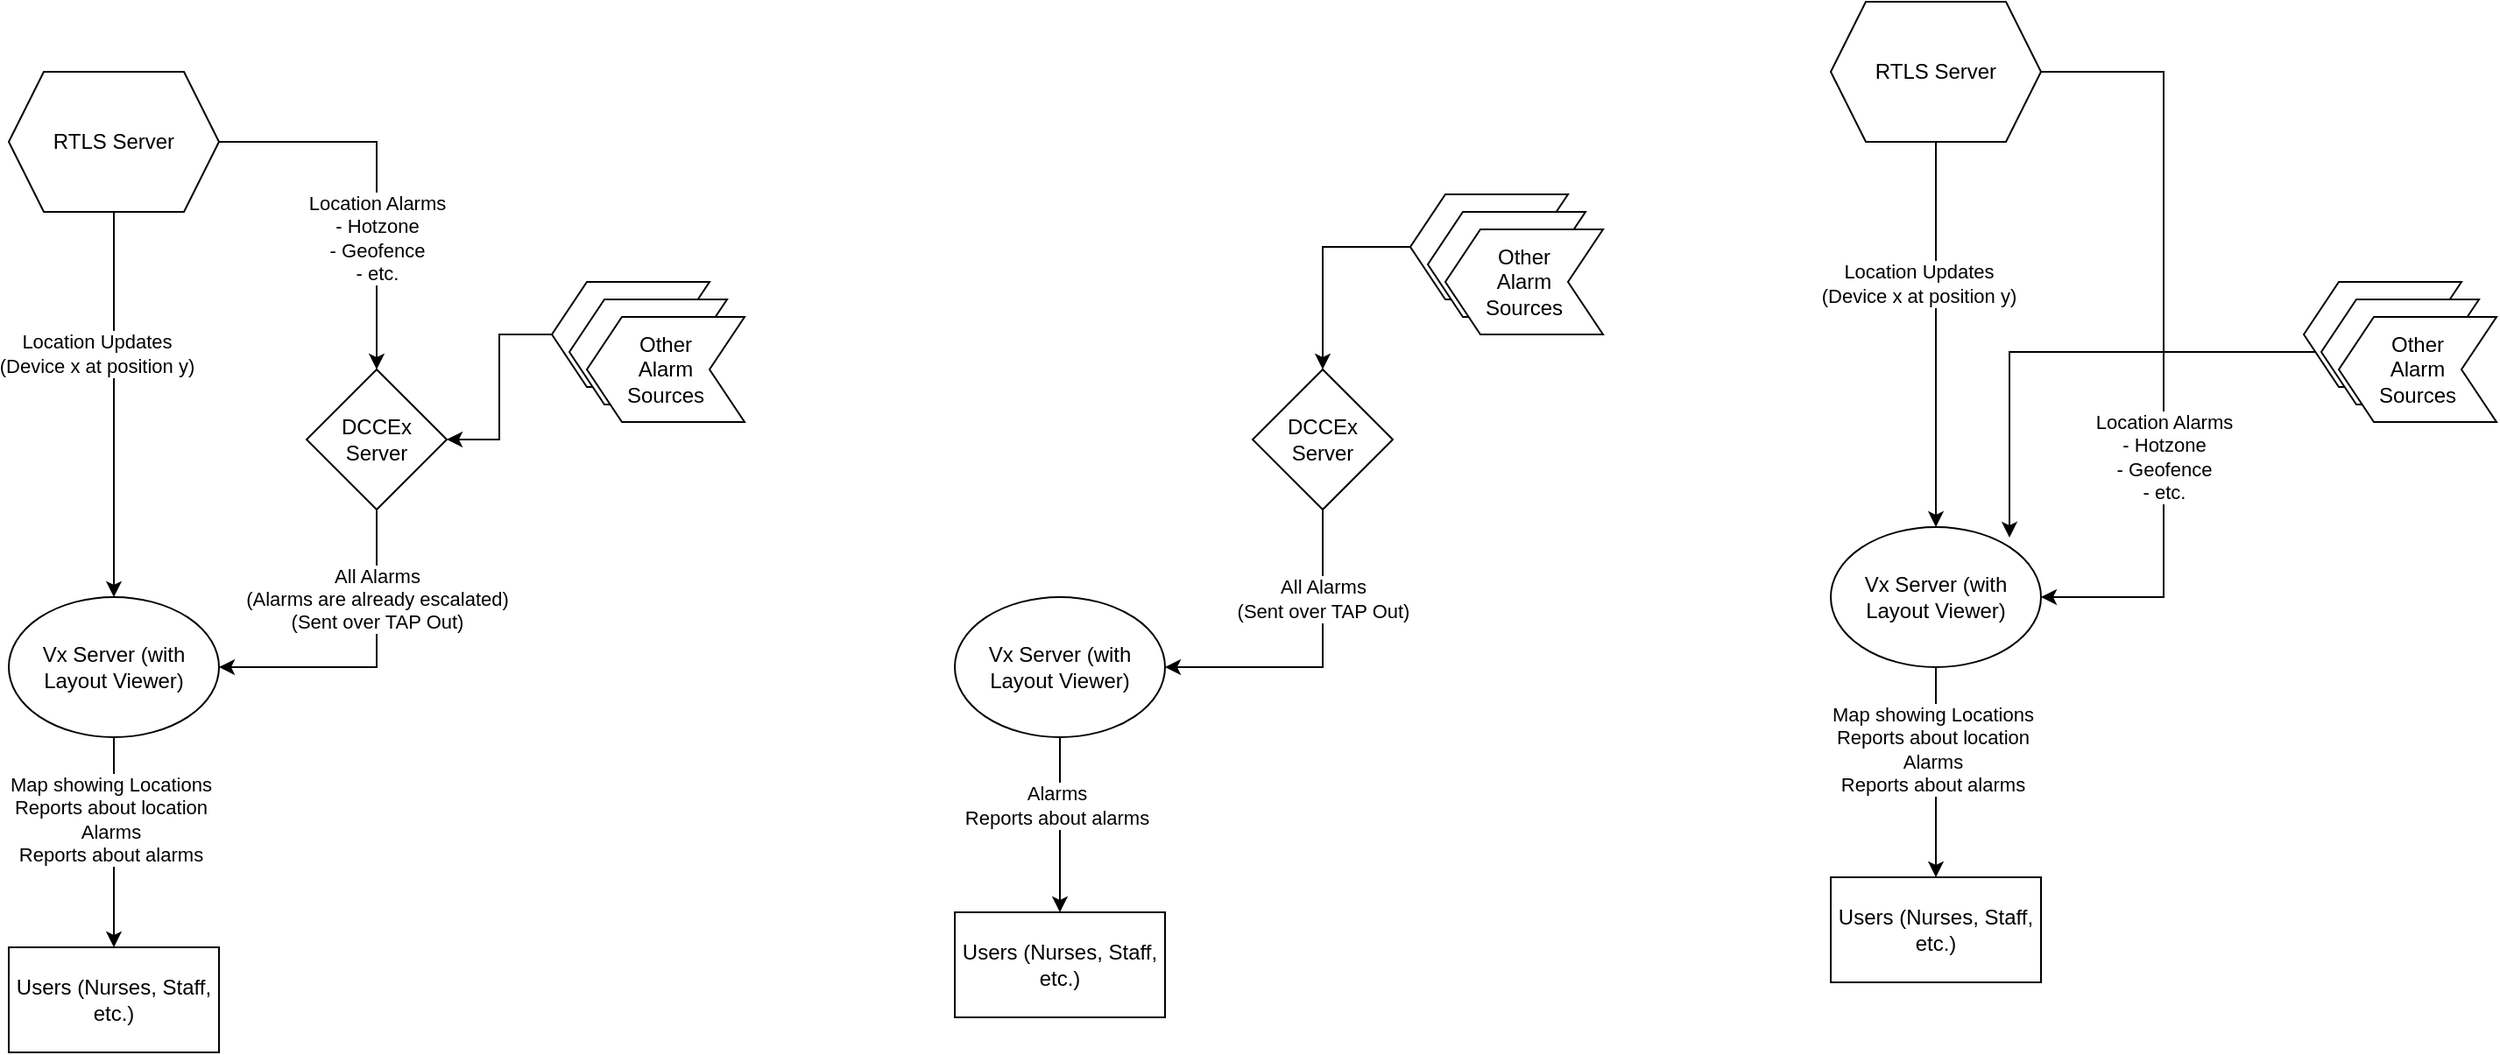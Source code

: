 <mxfile version="20.4.0" type="device"><diagram id="IVmgpbQTBVMDi2dMBOFD" name="Page-1"><mxGraphModel dx="776" dy="1144" grid="1" gridSize="10" guides="1" tooltips="1" connect="1" arrows="1" fold="1" page="1" pageScale="1" pageWidth="850" pageHeight="1100" math="0" shadow="0"><root><mxCell id="0"/><mxCell id="1" parent="0"/><mxCell id="YfmaAhZctSfdyw4sL1Ip-7" style="edgeStyle=orthogonalEdgeStyle;rounded=0;orthogonalLoop=1;jettySize=auto;html=1;entryX=0.5;entryY=0;entryDx=0;entryDy=0;" edge="1" parent="1" source="YfmaAhZctSfdyw4sL1Ip-3" target="YfmaAhZctSfdyw4sL1Ip-4"><mxGeometry relative="1" as="geometry"/></mxCell><mxCell id="YfmaAhZctSfdyw4sL1Ip-8" value="&lt;div&gt;Location Alarms&lt;/div&gt;&lt;div&gt;- Hotzone&lt;/div&gt;&lt;div&gt;- Geofence&lt;/div&gt;&lt;div&gt;- etc.&lt;br&gt;&lt;/div&gt;" style="edgeLabel;html=1;align=center;verticalAlign=middle;resizable=0;points=[];" vertex="1" connectable="0" parent="YfmaAhZctSfdyw4sL1Ip-7"><mxGeometry x="0.316" relative="1" as="geometry"><mxPoint as="offset"/></mxGeometry></mxCell><mxCell id="YfmaAhZctSfdyw4sL1Ip-9" style="edgeStyle=orthogonalEdgeStyle;rounded=0;orthogonalLoop=1;jettySize=auto;html=1;entryX=0.5;entryY=0;entryDx=0;entryDy=0;" edge="1" parent="1" source="YfmaAhZctSfdyw4sL1Ip-3" target="YfmaAhZctSfdyw4sL1Ip-5"><mxGeometry relative="1" as="geometry"/></mxCell><mxCell id="YfmaAhZctSfdyw4sL1Ip-10" value="&lt;div&gt;Location Updates&lt;/div&gt;&lt;div&gt;(Device x at position y)&lt;br&gt;&lt;/div&gt;" style="edgeLabel;html=1;align=center;verticalAlign=middle;resizable=0;points=[];" vertex="1" connectable="0" parent="YfmaAhZctSfdyw4sL1Ip-9"><mxGeometry x="-0.168" y="-2" relative="1" as="geometry"><mxPoint x="-8" y="-11" as="offset"/></mxGeometry></mxCell><mxCell id="YfmaAhZctSfdyw4sL1Ip-3" value="RTLS Server" style="shape=hexagon;perimeter=hexagonPerimeter2;whiteSpace=wrap;html=1;fixedSize=1;" vertex="1" parent="1"><mxGeometry x="180" y="260" width="120" height="80" as="geometry"/></mxCell><mxCell id="YfmaAhZctSfdyw4sL1Ip-11" style="edgeStyle=orthogonalEdgeStyle;rounded=0;orthogonalLoop=1;jettySize=auto;html=1;entryX=1;entryY=0.5;entryDx=0;entryDy=0;" edge="1" parent="1" source="YfmaAhZctSfdyw4sL1Ip-4" target="YfmaAhZctSfdyw4sL1Ip-5"><mxGeometry relative="1" as="geometry"><Array as="points"><mxPoint x="390" y="490"/><mxPoint x="390" y="600"/></Array></mxGeometry></mxCell><mxCell id="YfmaAhZctSfdyw4sL1Ip-12" value="&lt;div&gt;All Alarms&lt;/div&gt;&lt;div&gt;(Alarms are already escalated)&lt;br&gt;&lt;/div&gt;&lt;div&gt;(Sent over TAP Out)&lt;/div&gt;" style="edgeLabel;html=1;align=center;verticalAlign=middle;resizable=0;points=[];" vertex="1" connectable="0" parent="YfmaAhZctSfdyw4sL1Ip-11"><mxGeometry x="-0.108" y="2" relative="1" as="geometry"><mxPoint x="-2" y="-30" as="offset"/></mxGeometry></mxCell><mxCell id="YfmaAhZctSfdyw4sL1Ip-4" value="DCCEx Server" style="rhombus;whiteSpace=wrap;html=1;" vertex="1" parent="1"><mxGeometry x="350" y="430" width="80" height="80" as="geometry"/></mxCell><mxCell id="YfmaAhZctSfdyw4sL1Ip-19" style="edgeStyle=orthogonalEdgeStyle;rounded=0;orthogonalLoop=1;jettySize=auto;html=1;entryX=0.5;entryY=0;entryDx=0;entryDy=0;" edge="1" parent="1" source="YfmaAhZctSfdyw4sL1Ip-5" target="YfmaAhZctSfdyw4sL1Ip-18"><mxGeometry relative="1" as="geometry"/></mxCell><mxCell id="YfmaAhZctSfdyw4sL1Ip-20" value="&lt;div&gt;Map showing Locations&lt;/div&gt;&lt;div&gt;Reports about location&lt;div&gt;Alarms&lt;/div&gt;Reports about alarms&lt;/div&gt;" style="edgeLabel;html=1;align=center;verticalAlign=middle;resizable=0;points=[];" vertex="1" connectable="0" parent="YfmaAhZctSfdyw4sL1Ip-19"><mxGeometry x="-0.22" y="-2" relative="1" as="geometry"><mxPoint as="offset"/></mxGeometry></mxCell><mxCell id="YfmaAhZctSfdyw4sL1Ip-5" value="Vx Server (with Layout Viewer)" style="ellipse;whiteSpace=wrap;html=1;" vertex="1" parent="1"><mxGeometry x="180" y="560" width="120" height="80" as="geometry"/></mxCell><mxCell id="YfmaAhZctSfdyw4sL1Ip-18" value="Users (Nurses, Staff, etc.)" style="rounded=0;whiteSpace=wrap;html=1;" vertex="1" parent="1"><mxGeometry x="180" y="760" width="120" height="60" as="geometry"/></mxCell><mxCell id="YfmaAhZctSfdyw4sL1Ip-26" style="edgeStyle=orthogonalEdgeStyle;rounded=0;orthogonalLoop=1;jettySize=auto;html=1;entryX=1;entryY=0.5;entryDx=0;entryDy=0;" edge="1" parent="1" source="YfmaAhZctSfdyw4sL1Ip-28" target="YfmaAhZctSfdyw4sL1Ip-31"><mxGeometry relative="1" as="geometry"><Array as="points"><mxPoint x="930" y="490"/><mxPoint x="930" y="600"/></Array></mxGeometry></mxCell><mxCell id="YfmaAhZctSfdyw4sL1Ip-27" value="&lt;div&gt;All Alarms&lt;/div&gt;&lt;div&gt;(Sent over TAP Out)&lt;/div&gt;" style="edgeLabel;html=1;align=center;verticalAlign=middle;resizable=0;points=[];" vertex="1" connectable="0" parent="YfmaAhZctSfdyw4sL1Ip-26"><mxGeometry x="-0.108" y="2" relative="1" as="geometry"><mxPoint x="-2" y="-30" as="offset"/></mxGeometry></mxCell><mxCell id="YfmaAhZctSfdyw4sL1Ip-28" value="DCCEx Server" style="rhombus;whiteSpace=wrap;html=1;" vertex="1" parent="1"><mxGeometry x="890" y="430" width="80" height="80" as="geometry"/></mxCell><mxCell id="YfmaAhZctSfdyw4sL1Ip-29" style="edgeStyle=orthogonalEdgeStyle;rounded=0;orthogonalLoop=1;jettySize=auto;html=1;entryX=0.5;entryY=0;entryDx=0;entryDy=0;" edge="1" parent="1" source="YfmaAhZctSfdyw4sL1Ip-31" target="YfmaAhZctSfdyw4sL1Ip-32"><mxGeometry relative="1" as="geometry"/></mxCell><mxCell id="YfmaAhZctSfdyw4sL1Ip-30" value="&lt;div&gt;Alarms&lt;/div&gt;Reports about alarms" style="edgeLabel;html=1;align=center;verticalAlign=middle;resizable=0;points=[];" vertex="1" connectable="0" parent="YfmaAhZctSfdyw4sL1Ip-29"><mxGeometry x="-0.22" y="-2" relative="1" as="geometry"><mxPoint as="offset"/></mxGeometry></mxCell><mxCell id="YfmaAhZctSfdyw4sL1Ip-31" value="Vx Server (with Layout Viewer)" style="ellipse;whiteSpace=wrap;html=1;" vertex="1" parent="1"><mxGeometry x="720" y="560" width="120" height="80" as="geometry"/></mxCell><mxCell id="YfmaAhZctSfdyw4sL1Ip-32" value="Users (Nurses, Staff, etc.)" style="rounded=0;whiteSpace=wrap;html=1;" vertex="1" parent="1"><mxGeometry x="720" y="740" width="120" height="60" as="geometry"/></mxCell><mxCell id="YfmaAhZctSfdyw4sL1Ip-40" style="edgeStyle=orthogonalEdgeStyle;rounded=0;orthogonalLoop=1;jettySize=auto;html=1;entryX=1;entryY=0.5;entryDx=0;entryDy=0;" edge="1" parent="1" source="YfmaAhZctSfdyw4sL1Ip-44" target="YfmaAhZctSfdyw4sL1Ip-50"><mxGeometry relative="1" as="geometry"><mxPoint x="1430" y="390" as="targetPoint"/><Array as="points"><mxPoint x="1410" y="260"/><mxPoint x="1410" y="560"/></Array></mxGeometry></mxCell><mxCell id="YfmaAhZctSfdyw4sL1Ip-41" value="&lt;div&gt;Location Alarms&lt;/div&gt;&lt;div&gt;- Hotzone&lt;/div&gt;&lt;div&gt;- Geofence&lt;/div&gt;&lt;div&gt;- etc.&lt;br&gt;&lt;/div&gt;" style="edgeLabel;html=1;align=center;verticalAlign=middle;resizable=0;points=[];" vertex="1" connectable="0" parent="YfmaAhZctSfdyw4sL1Ip-40"><mxGeometry x="0.316" relative="1" as="geometry"><mxPoint as="offset"/></mxGeometry></mxCell><mxCell id="YfmaAhZctSfdyw4sL1Ip-42" style="edgeStyle=orthogonalEdgeStyle;rounded=0;orthogonalLoop=1;jettySize=auto;html=1;entryX=0.5;entryY=0;entryDx=0;entryDy=0;" edge="1" parent="1" source="YfmaAhZctSfdyw4sL1Ip-44" target="YfmaAhZctSfdyw4sL1Ip-50"><mxGeometry relative="1" as="geometry"/></mxCell><mxCell id="YfmaAhZctSfdyw4sL1Ip-43" value="&lt;div&gt;Location Updates&lt;/div&gt;&lt;div&gt;(Device x at position y)&lt;br&gt;&lt;/div&gt;" style="edgeLabel;html=1;align=center;verticalAlign=middle;resizable=0;points=[];" vertex="1" connectable="0" parent="YfmaAhZctSfdyw4sL1Ip-42"><mxGeometry x="-0.168" y="-2" relative="1" as="geometry"><mxPoint x="-8" y="-11" as="offset"/></mxGeometry></mxCell><mxCell id="YfmaAhZctSfdyw4sL1Ip-44" value="RTLS Server" style="shape=hexagon;perimeter=hexagonPerimeter2;whiteSpace=wrap;html=1;fixedSize=1;" vertex="1" parent="1"><mxGeometry x="1220" y="220" width="120" height="80" as="geometry"/></mxCell><mxCell id="YfmaAhZctSfdyw4sL1Ip-48" style="edgeStyle=orthogonalEdgeStyle;rounded=0;orthogonalLoop=1;jettySize=auto;html=1;entryX=0.5;entryY=0;entryDx=0;entryDy=0;" edge="1" parent="1" source="YfmaAhZctSfdyw4sL1Ip-50" target="YfmaAhZctSfdyw4sL1Ip-51"><mxGeometry relative="1" as="geometry"/></mxCell><mxCell id="YfmaAhZctSfdyw4sL1Ip-49" value="&lt;div&gt;Map showing Locations&lt;/div&gt;&lt;div&gt;Reports about location&lt;div&gt;Alarms&lt;/div&gt;Reports about alarms&lt;/div&gt;" style="edgeLabel;html=1;align=center;verticalAlign=middle;resizable=0;points=[];" vertex="1" connectable="0" parent="YfmaAhZctSfdyw4sL1Ip-48"><mxGeometry x="-0.22" y="-2" relative="1" as="geometry"><mxPoint as="offset"/></mxGeometry></mxCell><mxCell id="YfmaAhZctSfdyw4sL1Ip-50" value="Vx Server (with Layout Viewer)" style="ellipse;whiteSpace=wrap;html=1;" vertex="1" parent="1"><mxGeometry x="1220" y="520" width="120" height="80" as="geometry"/></mxCell><mxCell id="YfmaAhZctSfdyw4sL1Ip-51" value="Users (Nurses, Staff, etc.)" style="rounded=0;whiteSpace=wrap;html=1;" vertex="1" parent="1"><mxGeometry x="1220" y="720" width="120" height="60" as="geometry"/></mxCell><mxCell id="YfmaAhZctSfdyw4sL1Ip-52" value="" style="shape=step;perimeter=stepPerimeter;whiteSpace=wrap;html=1;fixedSize=1;direction=west;" vertex="1" parent="1"><mxGeometry x="490" y="380" width="90" height="60" as="geometry"/></mxCell><mxCell id="YfmaAhZctSfdyw4sL1Ip-53" value="" style="shape=step;perimeter=stepPerimeter;whiteSpace=wrap;html=1;fixedSize=1;direction=west;" vertex="1" parent="1"><mxGeometry x="500" y="390" width="90" height="60" as="geometry"/></mxCell><mxCell id="YfmaAhZctSfdyw4sL1Ip-55" style="edgeStyle=orthogonalEdgeStyle;rounded=0;orthogonalLoop=1;jettySize=auto;html=1;exitX=1;exitY=0.5;exitDx=0;exitDy=0;" edge="1" parent="1" source="YfmaAhZctSfdyw4sL1Ip-52" target="YfmaAhZctSfdyw4sL1Ip-4"><mxGeometry relative="1" as="geometry"><Array as="points"><mxPoint x="460" y="410"/><mxPoint x="460" y="470"/></Array></mxGeometry></mxCell><mxCell id="YfmaAhZctSfdyw4sL1Ip-54" value="&lt;div&gt;Other&lt;br&gt;&lt;/div&gt;&lt;div&gt;Alarm&lt;/div&gt;&lt;div&gt;Sources&lt;/div&gt;" style="shape=step;perimeter=stepPerimeter;whiteSpace=wrap;html=1;fixedSize=1;direction=west;" vertex="1" parent="1"><mxGeometry x="510" y="400" width="90" height="60" as="geometry"/></mxCell><mxCell id="YfmaAhZctSfdyw4sL1Ip-59" style="edgeStyle=orthogonalEdgeStyle;rounded=0;orthogonalLoop=1;jettySize=auto;html=1;" edge="1" parent="1" source="YfmaAhZctSfdyw4sL1Ip-56" target="YfmaAhZctSfdyw4sL1Ip-28"><mxGeometry relative="1" as="geometry"/></mxCell><mxCell id="YfmaAhZctSfdyw4sL1Ip-56" value="" style="shape=step;perimeter=stepPerimeter;whiteSpace=wrap;html=1;fixedSize=1;direction=west;" vertex="1" parent="1"><mxGeometry x="980" y="330" width="90" height="60" as="geometry"/></mxCell><mxCell id="YfmaAhZctSfdyw4sL1Ip-57" value="" style="shape=step;perimeter=stepPerimeter;whiteSpace=wrap;html=1;fixedSize=1;direction=west;" vertex="1" parent="1"><mxGeometry x="990" y="340" width="90" height="60" as="geometry"/></mxCell><mxCell id="YfmaAhZctSfdyw4sL1Ip-58" value="&lt;div&gt;Other&lt;br&gt;&lt;/div&gt;&lt;div&gt;Alarm&lt;/div&gt;&lt;div&gt;Sources&lt;/div&gt;" style="shape=step;perimeter=stepPerimeter;whiteSpace=wrap;html=1;fixedSize=1;direction=west;" vertex="1" parent="1"><mxGeometry x="1000" y="350" width="90" height="60" as="geometry"/></mxCell><mxCell id="YfmaAhZctSfdyw4sL1Ip-63" style="edgeStyle=orthogonalEdgeStyle;rounded=0;orthogonalLoop=1;jettySize=auto;html=1;entryX=0.85;entryY=0.075;entryDx=0;entryDy=0;entryPerimeter=0;" edge="1" parent="1" source="YfmaAhZctSfdyw4sL1Ip-60" target="YfmaAhZctSfdyw4sL1Ip-50"><mxGeometry relative="1" as="geometry"><Array as="points"><mxPoint x="1322" y="420"/></Array></mxGeometry></mxCell><mxCell id="YfmaAhZctSfdyw4sL1Ip-60" value="" style="shape=step;perimeter=stepPerimeter;whiteSpace=wrap;html=1;fixedSize=1;direction=west;" vertex="1" parent="1"><mxGeometry x="1490" y="380" width="90" height="60" as="geometry"/></mxCell><mxCell id="YfmaAhZctSfdyw4sL1Ip-61" value="" style="shape=step;perimeter=stepPerimeter;whiteSpace=wrap;html=1;fixedSize=1;direction=west;" vertex="1" parent="1"><mxGeometry x="1500" y="390" width="90" height="60" as="geometry"/></mxCell><mxCell id="YfmaAhZctSfdyw4sL1Ip-62" value="&lt;div&gt;Other&lt;br&gt;&lt;/div&gt;&lt;div&gt;Alarm&lt;/div&gt;&lt;div&gt;Sources&lt;/div&gt;" style="shape=step;perimeter=stepPerimeter;whiteSpace=wrap;html=1;fixedSize=1;direction=west;" vertex="1" parent="1"><mxGeometry x="1510" y="400" width="90" height="60" as="geometry"/></mxCell></root></mxGraphModel></diagram></mxfile>